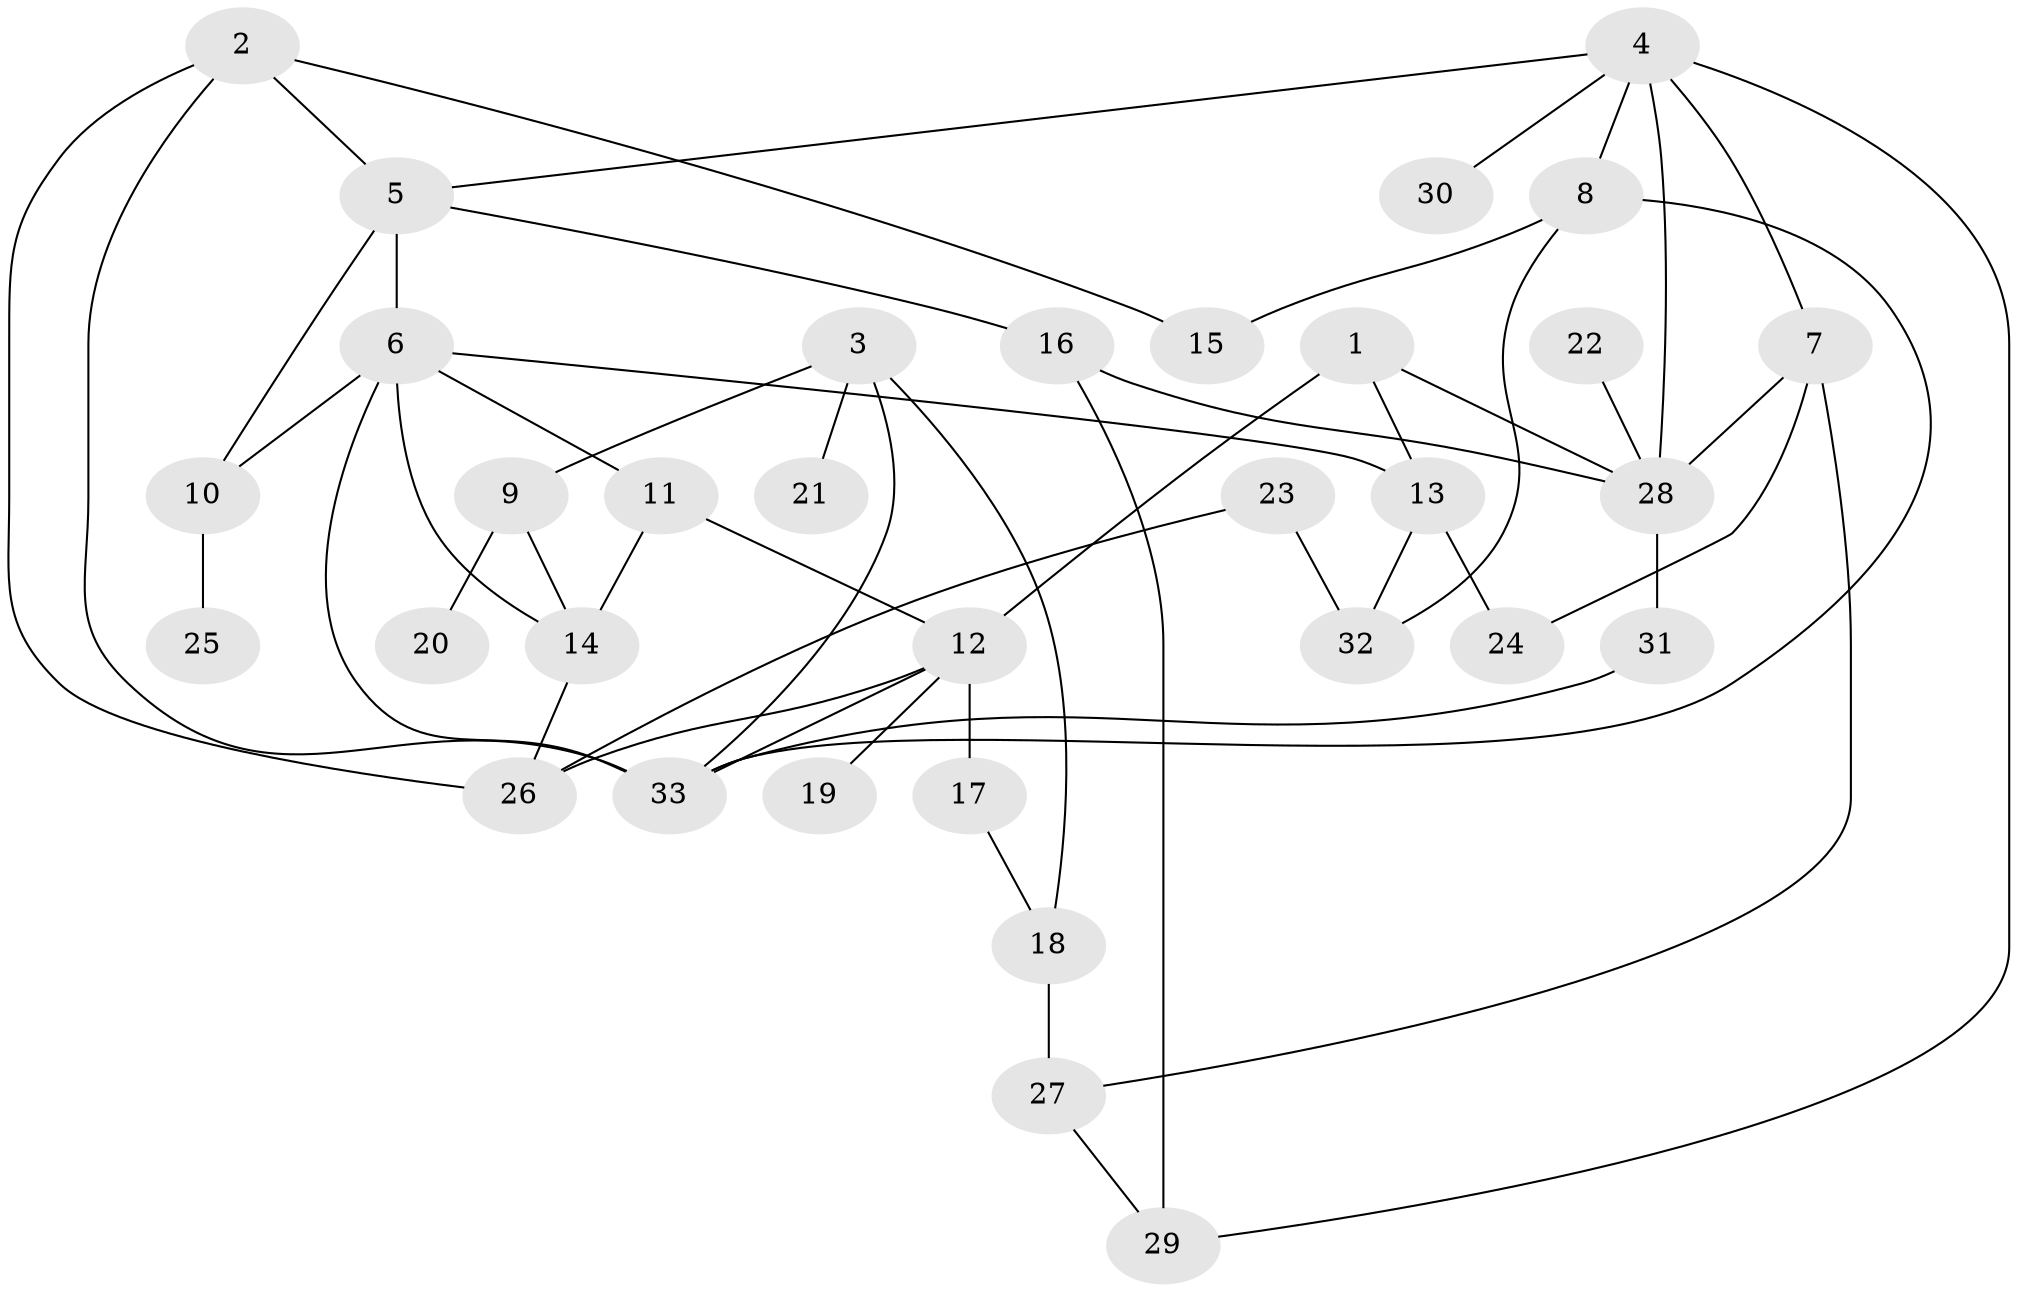 // original degree distribution, {3: 0.38461538461538464, 7: 0.015384615384615385, 4: 0.06153846153846154, 6: 0.06153846153846154, 2: 0.23076923076923078, 5: 0.015384615384615385, 1: 0.23076923076923078}
// Generated by graph-tools (version 1.1) at 2025/01/03/09/25 03:01:00]
// undirected, 33 vertices, 53 edges
graph export_dot {
graph [start="1"]
  node [color=gray90,style=filled];
  1;
  2;
  3;
  4;
  5;
  6;
  7;
  8;
  9;
  10;
  11;
  12;
  13;
  14;
  15;
  16;
  17;
  18;
  19;
  20;
  21;
  22;
  23;
  24;
  25;
  26;
  27;
  28;
  29;
  30;
  31;
  32;
  33;
  1 -- 12 [weight=1.0];
  1 -- 13 [weight=1.0];
  1 -- 28 [weight=1.0];
  2 -- 5 [weight=1.0];
  2 -- 15 [weight=1.0];
  2 -- 26 [weight=1.0];
  2 -- 33 [weight=1.0];
  3 -- 9 [weight=1.0];
  3 -- 18 [weight=1.0];
  3 -- 21 [weight=1.0];
  3 -- 33 [weight=1.0];
  4 -- 5 [weight=1.0];
  4 -- 7 [weight=1.0];
  4 -- 8 [weight=1.0];
  4 -- 28 [weight=1.0];
  4 -- 29 [weight=1.0];
  4 -- 30 [weight=1.0];
  5 -- 6 [weight=1.0];
  5 -- 10 [weight=1.0];
  5 -- 16 [weight=1.0];
  6 -- 10 [weight=1.0];
  6 -- 11 [weight=1.0];
  6 -- 13 [weight=1.0];
  6 -- 14 [weight=1.0];
  6 -- 33 [weight=1.0];
  7 -- 24 [weight=1.0];
  7 -- 27 [weight=1.0];
  7 -- 28 [weight=1.0];
  8 -- 15 [weight=1.0];
  8 -- 32 [weight=1.0];
  8 -- 33 [weight=1.0];
  9 -- 14 [weight=1.0];
  9 -- 20 [weight=1.0];
  10 -- 25 [weight=1.0];
  11 -- 12 [weight=1.0];
  11 -- 14 [weight=1.0];
  12 -- 17 [weight=1.0];
  12 -- 19 [weight=1.0];
  12 -- 26 [weight=1.0];
  12 -- 33 [weight=1.0];
  13 -- 24 [weight=1.0];
  13 -- 32 [weight=2.0];
  14 -- 26 [weight=1.0];
  16 -- 28 [weight=1.0];
  16 -- 29 [weight=1.0];
  17 -- 18 [weight=1.0];
  18 -- 27 [weight=1.0];
  22 -- 28 [weight=1.0];
  23 -- 26 [weight=1.0];
  23 -- 32 [weight=1.0];
  27 -- 29 [weight=1.0];
  28 -- 31 [weight=1.0];
  31 -- 33 [weight=1.0];
}
